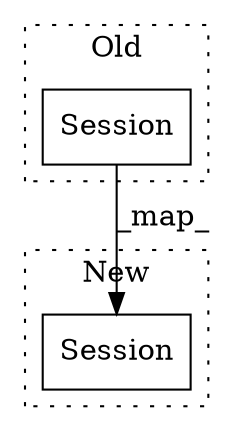 digraph G {
subgraph cluster0 {
1 [label="Session" a="32" s="501" l="9" shape="box"];
label = "Old";
style="dotted";
}
subgraph cluster1 {
2 [label="Session" a="32" s="686" l="9" shape="box"];
label = "New";
style="dotted";
}
1 -> 2 [label="_map_"];
}
